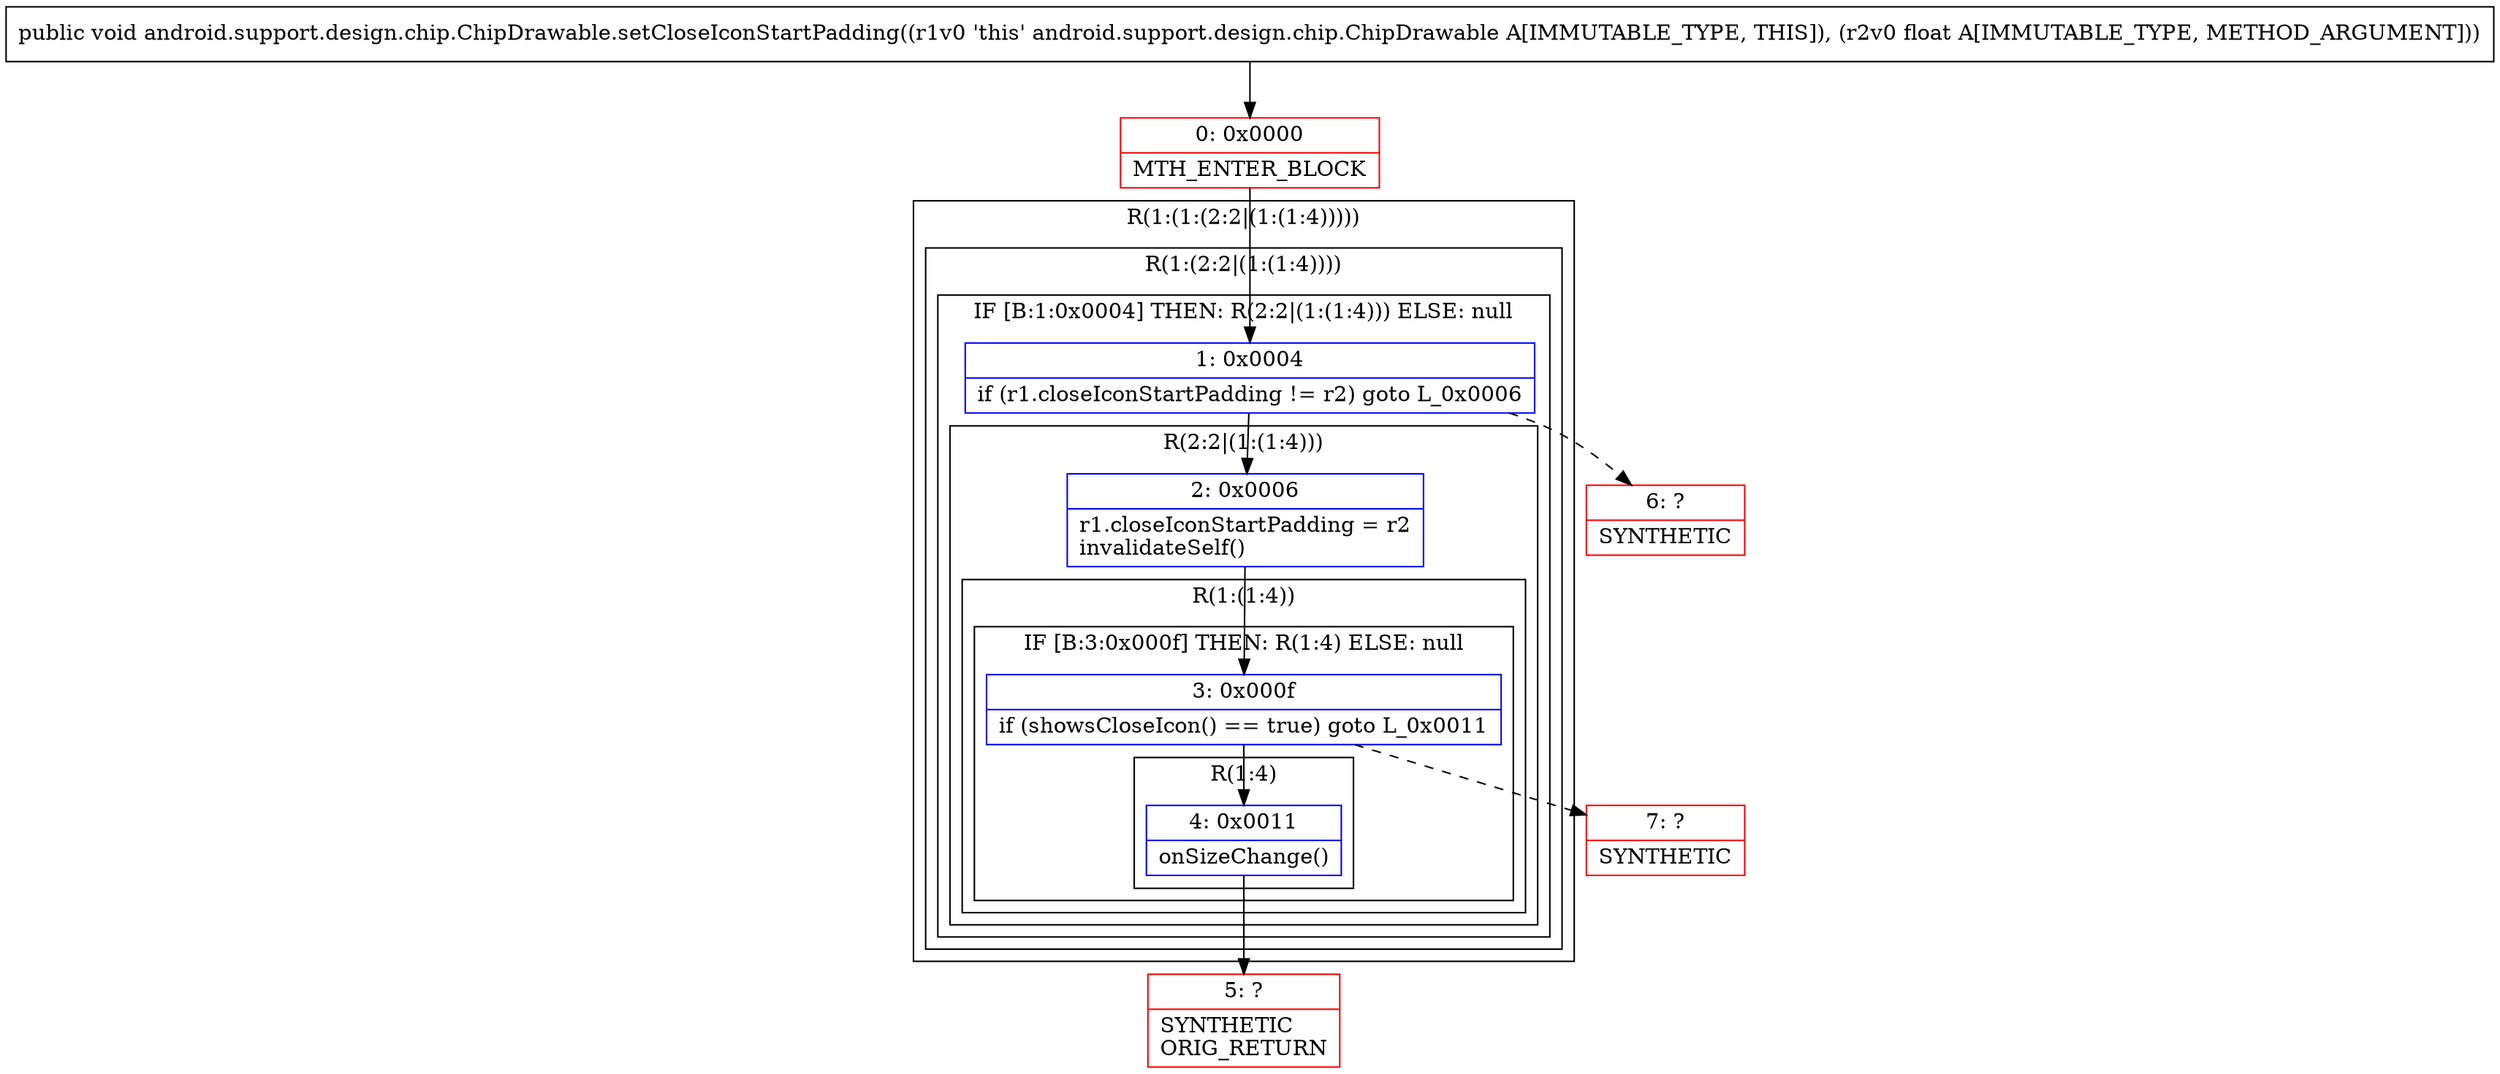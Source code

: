 digraph "CFG forandroid.support.design.chip.ChipDrawable.setCloseIconStartPadding(F)V" {
subgraph cluster_Region_2017803046 {
label = "R(1:(1:(2:2|(1:(1:4)))))";
node [shape=record,color=blue];
subgraph cluster_Region_1600881362 {
label = "R(1:(2:2|(1:(1:4))))";
node [shape=record,color=blue];
subgraph cluster_IfRegion_193913639 {
label = "IF [B:1:0x0004] THEN: R(2:2|(1:(1:4))) ELSE: null";
node [shape=record,color=blue];
Node_1 [shape=record,label="{1\:\ 0x0004|if (r1.closeIconStartPadding != r2) goto L_0x0006\l}"];
subgraph cluster_Region_806201468 {
label = "R(2:2|(1:(1:4)))";
node [shape=record,color=blue];
Node_2 [shape=record,label="{2\:\ 0x0006|r1.closeIconStartPadding = r2\linvalidateSelf()\l}"];
subgraph cluster_Region_1639987536 {
label = "R(1:(1:4))";
node [shape=record,color=blue];
subgraph cluster_IfRegion_1648253608 {
label = "IF [B:3:0x000f] THEN: R(1:4) ELSE: null";
node [shape=record,color=blue];
Node_3 [shape=record,label="{3\:\ 0x000f|if (showsCloseIcon() == true) goto L_0x0011\l}"];
subgraph cluster_Region_508889619 {
label = "R(1:4)";
node [shape=record,color=blue];
Node_4 [shape=record,label="{4\:\ 0x0011|onSizeChange()\l}"];
}
}
}
}
}
}
}
Node_0 [shape=record,color=red,label="{0\:\ 0x0000|MTH_ENTER_BLOCK\l}"];
Node_5 [shape=record,color=red,label="{5\:\ ?|SYNTHETIC\lORIG_RETURN\l}"];
Node_6 [shape=record,color=red,label="{6\:\ ?|SYNTHETIC\l}"];
Node_7 [shape=record,color=red,label="{7\:\ ?|SYNTHETIC\l}"];
MethodNode[shape=record,label="{public void android.support.design.chip.ChipDrawable.setCloseIconStartPadding((r1v0 'this' android.support.design.chip.ChipDrawable A[IMMUTABLE_TYPE, THIS]), (r2v0 float A[IMMUTABLE_TYPE, METHOD_ARGUMENT])) }"];
MethodNode -> Node_0;
Node_1 -> Node_2;
Node_1 -> Node_6[style=dashed];
Node_2 -> Node_3;
Node_3 -> Node_4;
Node_3 -> Node_7[style=dashed];
Node_4 -> Node_5;
Node_0 -> Node_1;
}

